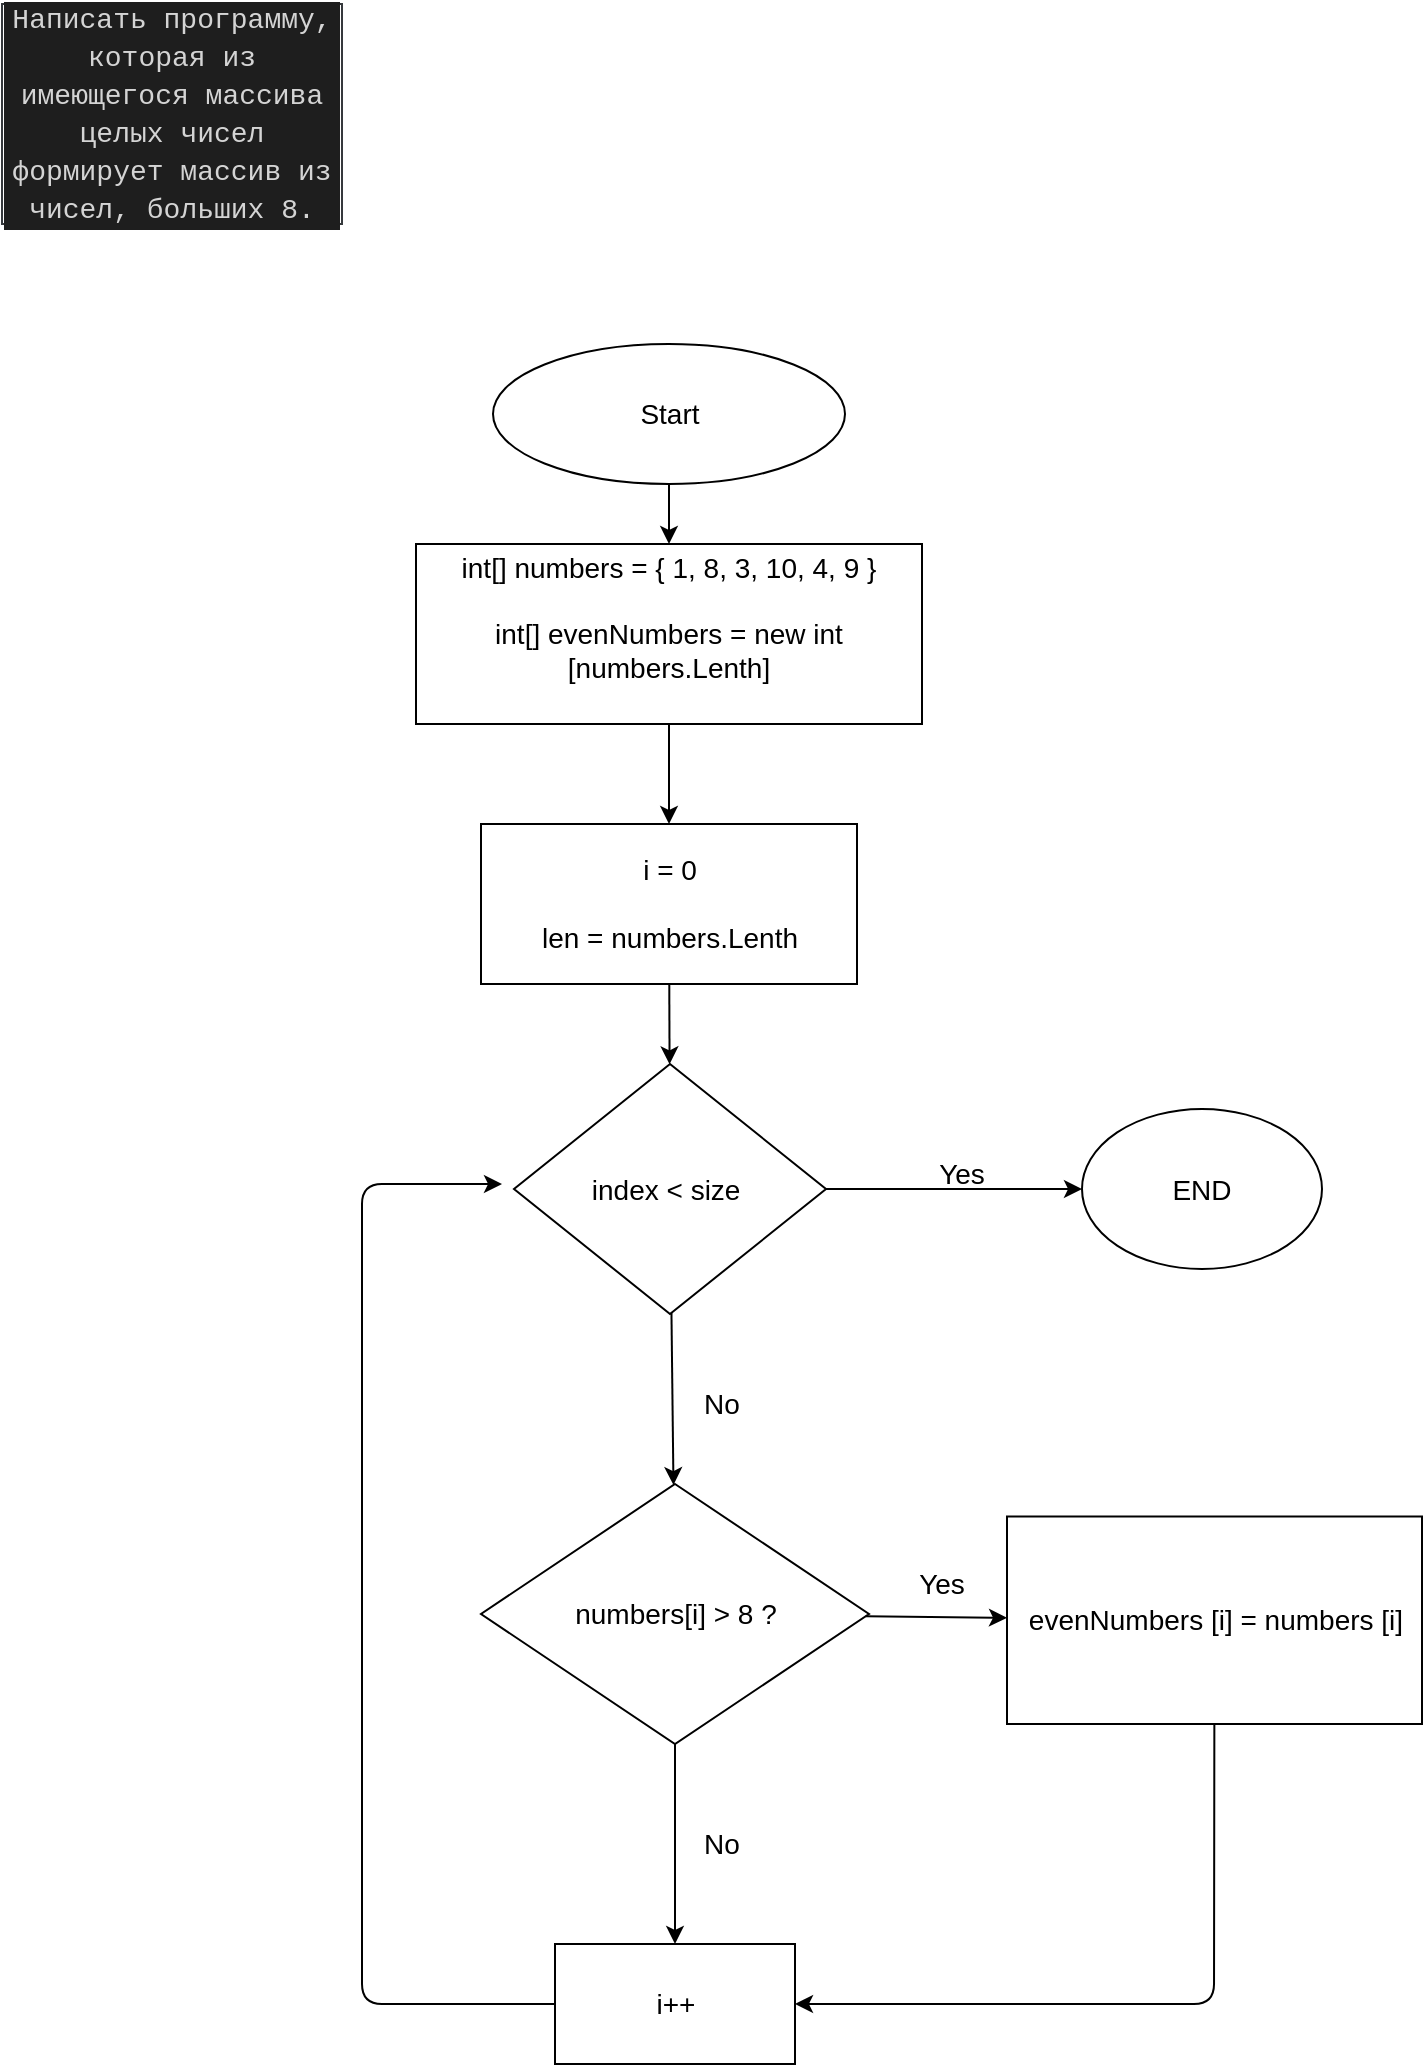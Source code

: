 <mxfile>
    <diagram id="a8YC-AUUFrVKcQanLJUn" name="Page-1">
        <mxGraphModel dx="741" dy="488" grid="1" gridSize="10" guides="1" tooltips="1" connect="1" arrows="1" fold="1" page="1" pageScale="1" pageWidth="827" pageHeight="1169" math="0" shadow="0">
            <root>
                <mxCell id="0"/>
                <mxCell id="1" parent="0"/>
                <mxCell id="6" value="" style="edgeStyle=none;html=1;fontSize=14;" edge="1" parent="1" source="2" target="4">
                    <mxGeometry relative="1" as="geometry"/>
                </mxCell>
                <mxCell id="2" value="Start" style="ellipse;whiteSpace=wrap;html=1;fontSize=14;" vertex="1" parent="1">
                    <mxGeometry x="325.5" y="170" width="176" height="70" as="geometry"/>
                </mxCell>
                <mxCell id="3" value="&lt;div style=&quot;color: rgb(212 , 212 , 212) ; background-color: rgb(30 , 30 , 30) ; font-family: &amp;#34;consolas&amp;#34; , &amp;#34;courier new&amp;#34; , monospace ; line-height: 19px&quot;&gt;Написать программу, которая из имеющегося массива целых чисел формирует массив из чисел, больших 8.&lt;/div&gt;" style="text;html=1;align=center;verticalAlign=middle;whiteSpace=wrap;rounded=0;fontSize=14;strokeColor=#36393d;" vertex="1" parent="1">
                    <mxGeometry x="80" width="170" height="110" as="geometry"/>
                </mxCell>
                <mxCell id="7" value="" style="edgeStyle=none;html=1;fontSize=14;" edge="1" parent="1" source="4" target="5">
                    <mxGeometry relative="1" as="geometry"/>
                </mxCell>
                <mxCell id="4" value="int[] numbers = { 1, 8, 3, 10, 4, 9 }&lt;br&gt;&lt;br&gt;int[] evenNumbers = new int [numbers.Lenth]&lt;br&gt;&lt;br&gt;" style="rounded=0;whiteSpace=wrap;html=1;fontSize=14;fillColor=none;" vertex="1" parent="1">
                    <mxGeometry x="287" y="270" width="253" height="90" as="geometry"/>
                </mxCell>
                <mxCell id="14" value="" style="edgeStyle=none;html=1;fontSize=14;" edge="1" parent="1" source="5" target="12">
                    <mxGeometry relative="1" as="geometry"/>
                </mxCell>
                <mxCell id="5" value="i = 0&lt;br&gt;&lt;br&gt;len = numbers.Lenth" style="rounded=0;whiteSpace=wrap;html=1;fontSize=14;fillColor=none;" vertex="1" parent="1">
                    <mxGeometry x="319.5" y="410" width="188" height="80" as="geometry"/>
                </mxCell>
                <mxCell id="11" value="" style="edgeStyle=none;html=1;fontSize=14;" edge="1" parent="1" source="8" target="10">
                    <mxGeometry relative="1" as="geometry"/>
                </mxCell>
                <mxCell id="17" value="" style="edgeStyle=none;html=1;fontSize=14;" edge="1" parent="1" source="8" target="16">
                    <mxGeometry relative="1" as="geometry"/>
                </mxCell>
                <mxCell id="8" value="numbers[i] &amp;gt; 8 ?" style="rhombus;whiteSpace=wrap;html=1;fontSize=14;fillColor=none;" vertex="1" parent="1">
                    <mxGeometry x="319.5" y="740" width="194" height="130" as="geometry"/>
                </mxCell>
                <mxCell id="18" style="edgeStyle=none;html=1;fontSize=14;" edge="1" parent="1" source="10" target="16">
                    <mxGeometry relative="1" as="geometry">
                        <mxPoint x="590" y="960" as="targetPoint"/>
                        <Array as="points">
                            <mxPoint x="686" y="1000"/>
                        </Array>
                    </mxGeometry>
                </mxCell>
                <mxCell id="10" value="&lt;span&gt;evenNumbers [i] = numbers [i]&lt;/span&gt;" style="rounded=0;whiteSpace=wrap;html=1;fontSize=14;fillColor=none;" vertex="1" parent="1">
                    <mxGeometry x="582.5" y="756.25" width="207.5" height="103.75" as="geometry"/>
                </mxCell>
                <mxCell id="15" value="" style="edgeStyle=none;html=1;fontSize=14;" edge="1" parent="1" source="12" target="8">
                    <mxGeometry relative="1" as="geometry"/>
                </mxCell>
                <mxCell id="21" style="edgeStyle=none;html=1;entryX=0;entryY=0.5;entryDx=0;entryDy=0;fontSize=14;" edge="1" parent="1" source="12" target="20">
                    <mxGeometry relative="1" as="geometry">
                        <Array as="points"/>
                    </mxGeometry>
                </mxCell>
                <mxCell id="12" value="index &amp;lt; size&amp;nbsp;" style="rhombus;whiteSpace=wrap;html=1;fontSize=14;fillColor=none;" vertex="1" parent="1">
                    <mxGeometry x="336" y="530" width="156" height="125" as="geometry"/>
                </mxCell>
                <mxCell id="19" style="edgeStyle=none;html=1;fontSize=14;" edge="1" parent="1" source="16">
                    <mxGeometry relative="1" as="geometry">
                        <mxPoint x="330" y="590" as="targetPoint"/>
                        <Array as="points">
                            <mxPoint x="260" y="1000"/>
                            <mxPoint x="260" y="590"/>
                        </Array>
                    </mxGeometry>
                </mxCell>
                <mxCell id="16" value="i++" style="rounded=0;whiteSpace=wrap;html=1;fontSize=14;fillColor=none;" vertex="1" parent="1">
                    <mxGeometry x="356.5" y="970" width="120" height="60" as="geometry"/>
                </mxCell>
                <mxCell id="20" value="END" style="ellipse;whiteSpace=wrap;html=1;fontSize=14;fillColor=none;" vertex="1" parent="1">
                    <mxGeometry x="620" y="552.5" width="120" height="80" as="geometry"/>
                </mxCell>
                <mxCell id="22" value="Yes" style="text;html=1;strokeColor=none;fillColor=none;align=center;verticalAlign=middle;whiteSpace=wrap;rounded=0;fontSize=14;" vertex="1" parent="1">
                    <mxGeometry x="540" y="575" width="40" height="20" as="geometry"/>
                </mxCell>
                <mxCell id="23" value="Yes" style="text;html=1;strokeColor=none;fillColor=none;align=center;verticalAlign=middle;whiteSpace=wrap;rounded=0;fontSize=14;" vertex="1" parent="1">
                    <mxGeometry x="530" y="780" width="40" height="20" as="geometry"/>
                </mxCell>
                <mxCell id="24" value="No" style="text;html=1;strokeColor=none;fillColor=none;align=center;verticalAlign=middle;whiteSpace=wrap;rounded=0;fontSize=14;" vertex="1" parent="1">
                    <mxGeometry x="420" y="690" width="40" height="20" as="geometry"/>
                </mxCell>
                <mxCell id="25" value="No" style="text;html=1;strokeColor=none;fillColor=none;align=center;verticalAlign=middle;whiteSpace=wrap;rounded=0;fontSize=14;" vertex="1" parent="1">
                    <mxGeometry x="420" y="910" width="40" height="20" as="geometry"/>
                </mxCell>
            </root>
        </mxGraphModel>
    </diagram>
</mxfile>